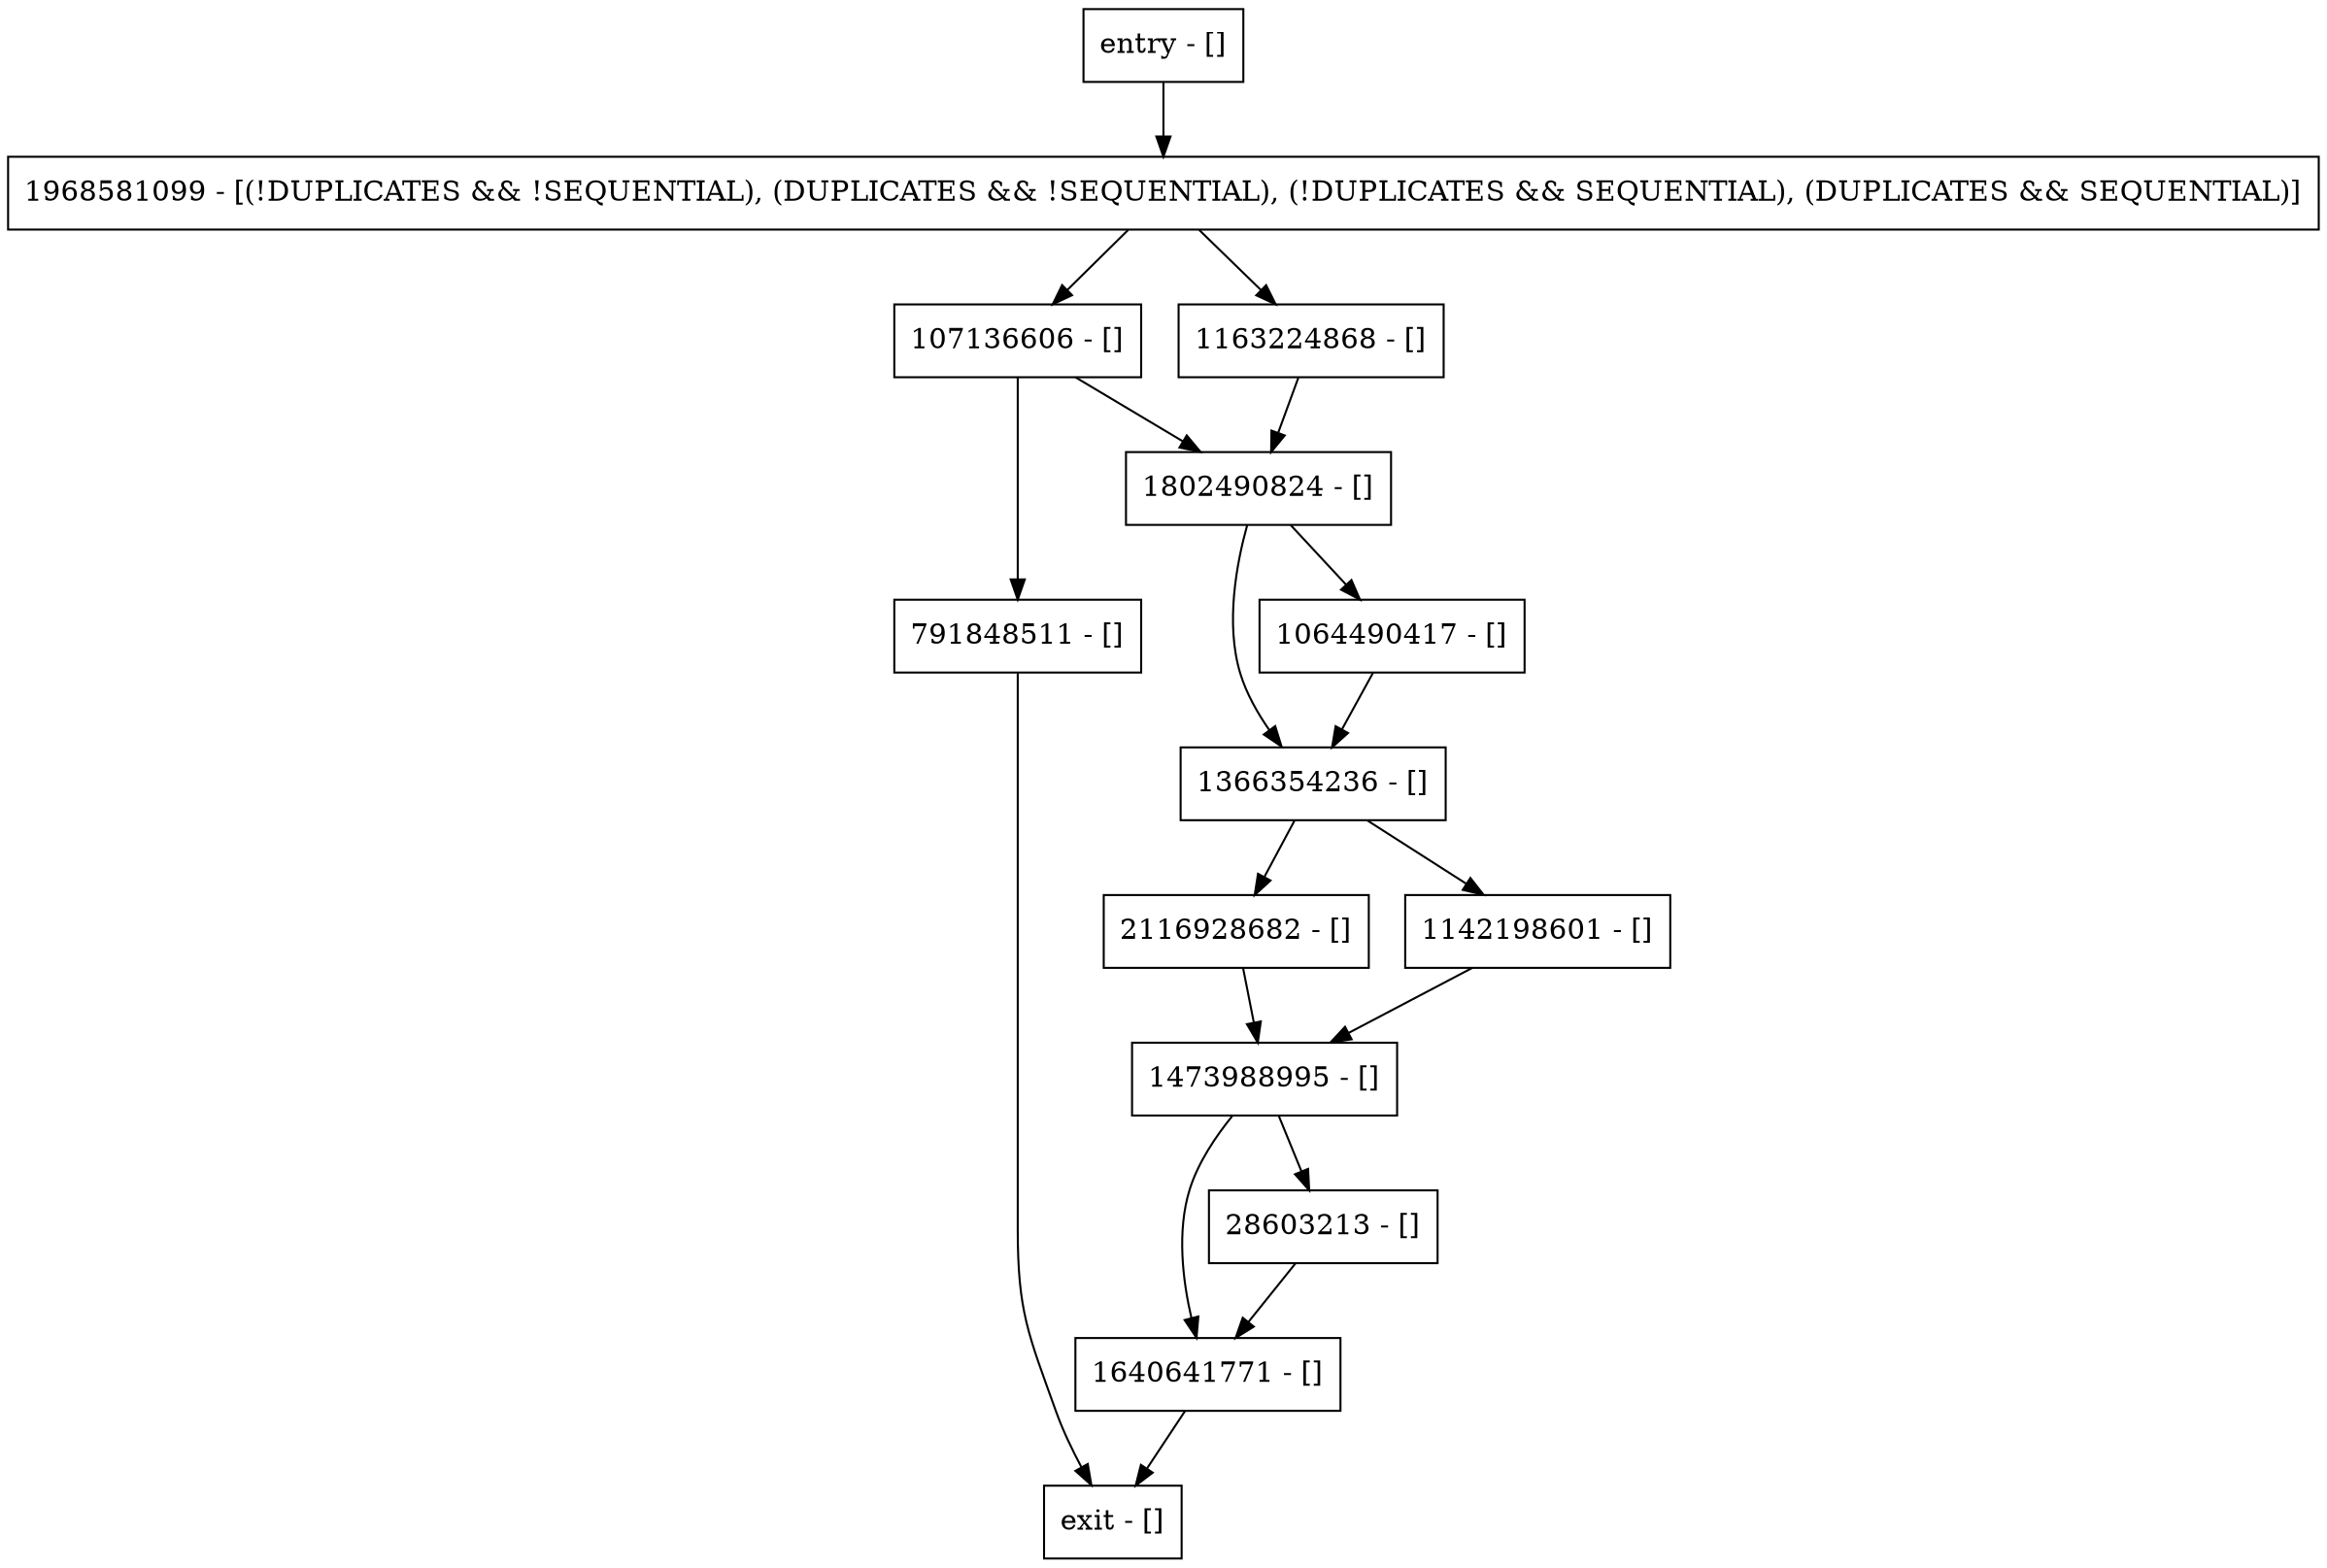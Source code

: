 digraph putInternal {
node [shape=record];
1640641771 [label="1640641771 - []"];
791848511 [label="791848511 - []"];
1968581099 [label="1968581099 - [(!DUPLICATES && !SEQUENTIAL), (DUPLICATES && !SEQUENTIAL), (!DUPLICATES && SEQUENTIAL), (DUPLICATES && SEQUENTIAL)]"];
107136606 [label="107136606 - []"];
1366354236 [label="1366354236 - []"];
2116928682 [label="2116928682 - []"];
1064490417 [label="1064490417 - []"];
entry [label="entry - []"];
exit [label="exit - []"];
1142198601 [label="1142198601 - []"];
1163224868 [label="1163224868 - []"];
1802490824 [label="1802490824 - []"];
28603213 [label="28603213 - []"];
1473988995 [label="1473988995 - []"];
entry;
exit;
1640641771 -> exit;
791848511 -> exit;
1968581099 -> 1163224868;
1968581099 -> 107136606;
107136606 -> 1802490824;
107136606 -> 791848511;
1366354236 -> 1142198601;
1366354236 -> 2116928682;
2116928682 -> 1473988995;
1064490417 -> 1366354236;
entry -> 1968581099;
1142198601 -> 1473988995;
1163224868 -> 1802490824;
1802490824 -> 1064490417;
1802490824 -> 1366354236;
28603213 -> 1640641771;
1473988995 -> 1640641771;
1473988995 -> 28603213;
}
